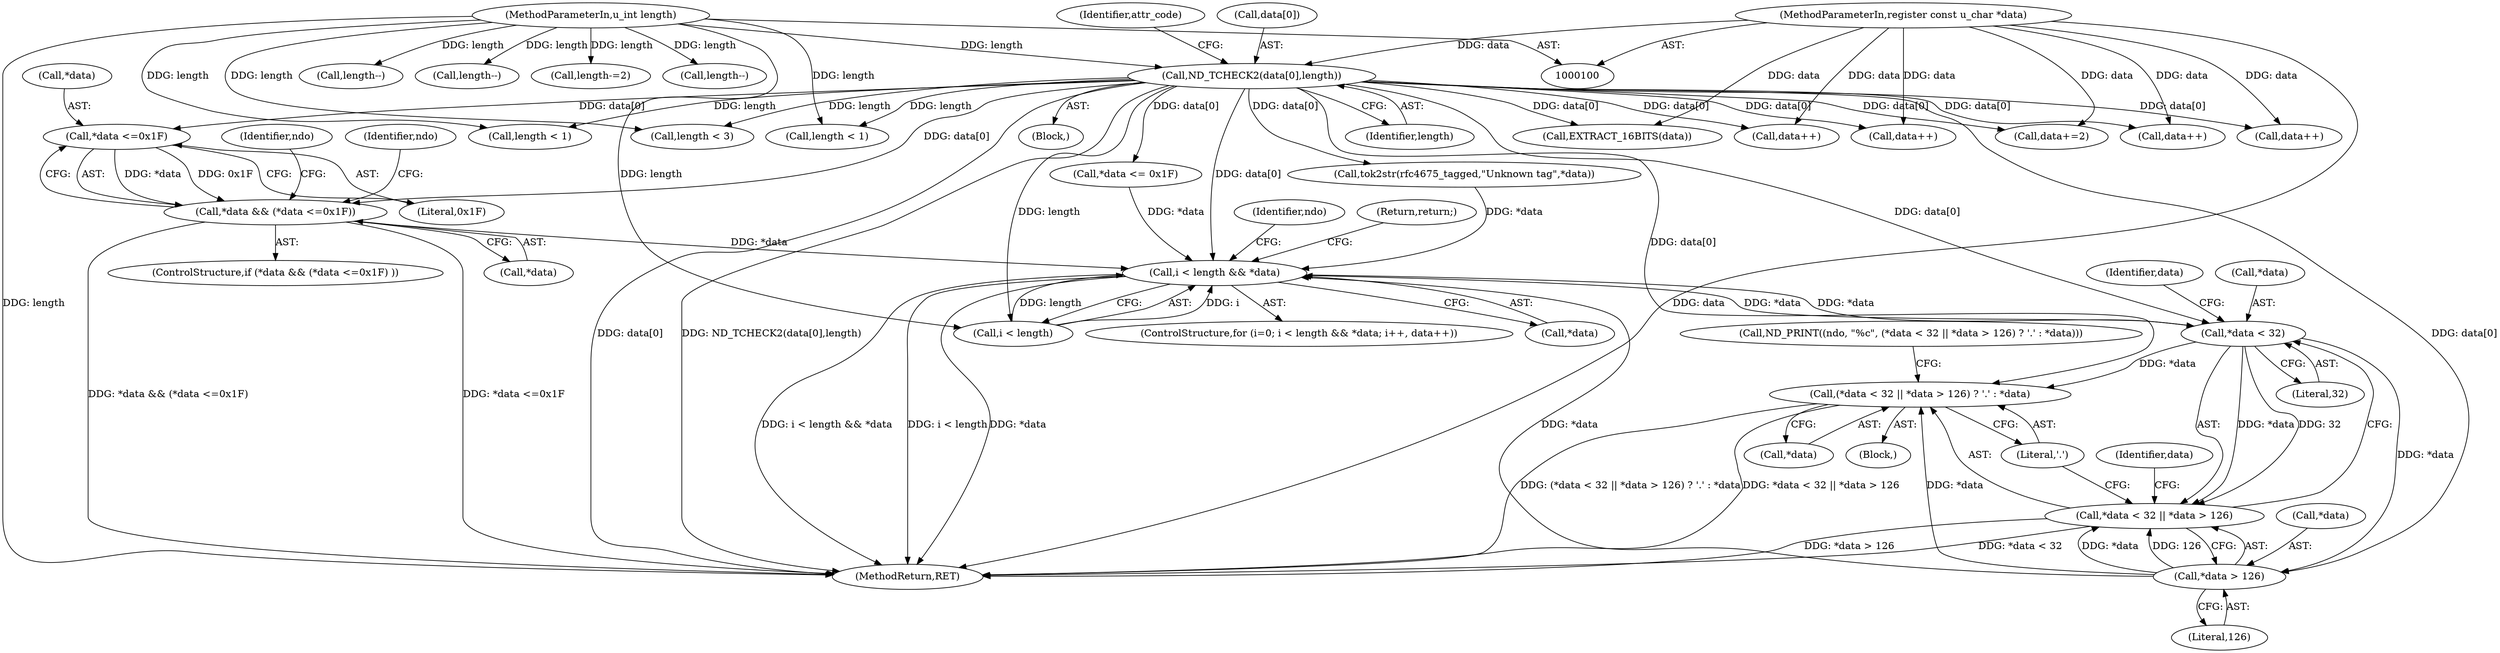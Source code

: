 digraph "0_tcpdump_1bc78d795cd5cad5525498658f414a11ea0a7e9c@pointer" {
"1000125" [label="(Call,*data <=0x1F)"];
"1000107" [label="(Call,ND_TCHECK2(data[0],length))"];
"1000102" [label="(MethodParameterIn,register const u_char *data)"];
"1000103" [label="(MethodParameterIn,u_int length)"];
"1000122" [label="(Call,*data && (*data <=0x1F))"];
"1000224" [label="(Call,i < length && *data)"];
"1000242" [label="(Call,*data < 32)"];
"1000240" [label="(Call,(*data < 32 || *data > 126) ? '.' : *data)"];
"1000241" [label="(Call,*data < 32 || *data > 126)"];
"1000246" [label="(Call,*data > 126)"];
"1000198" [label="(Call,length < 1)"];
"1000172" [label="(Call,length < 1)"];
"1000113" [label="(Identifier,attr_code)"];
"1000126" [label="(Call,*data)"];
"1000246" [label="(Call,*data > 126)"];
"1000193" [label="(Call,length--)"];
"1000108" [label="(Call,data[0])"];
"1000122" [label="(Call,*data && (*data <=0x1F))"];
"1000150" [label="(Call,EXTRACT_16BITS(data))"];
"1000123" [label="(Call,*data)"];
"1000238" [label="(Block,)"];
"1000240" [label="(Call,(*data < 32 || *data > 126) ? '.' : *data)"];
"1000141" [label="(Call,data++)"];
"1000143" [label="(Call,length--)"];
"1000261" [label="(MethodReturn,RET)"];
"1000155" [label="(Call,length-=2)"];
"1000235" [label="(Call,ND_PRINT((ndo, \"%c\", (*data < 32 || *data > 126) ? '.' : *data)))"];
"1000191" [label="(Call,data++)"];
"1000102" [label="(MethodParameterIn,register const u_char *data)"];
"1000111" [label="(Identifier,length)"];
"1000241" [label="(Call,*data < 32 || *data > 126)"];
"1000251" [label="(Call,*data)"];
"1000242" [label="(Call,*data < 32)"];
"1000233" [label="(Call,data++)"];
"1000208" [label="(Call,tok2str(rfc4675_tagged,\"Unknown tag\",*data))"];
"1000237" [label="(Identifier,ndo)"];
"1000253" [label="(Return,return;)"];
"1000252" [label="(Identifier,data)"];
"1000125" [label="(Call,*data <=0x1F)"];
"1000107" [label="(Call,ND_TCHECK2(data[0],length))"];
"1000250" [label="(Literal,'.')"];
"1000105" [label="(Block,)"];
"1000121" [label="(ControlStructure,if (*data && (*data <=0x1F) ))"];
"1000247" [label="(Call,*data)"];
"1000152" [label="(Call,data+=2)"];
"1000245" [label="(Literal,32)"];
"1000103" [label="(MethodParameterIn,u_int length)"];
"1000224" [label="(Call,i < length && *data)"];
"1000166" [label="(Call,*data <= 0x1F)"];
"1000217" [label="(Call,length--)"];
"1000117" [label="(Call,length < 3)"];
"1000139" [label="(Identifier,ndo)"];
"1000248" [label="(Identifier,data)"];
"1000220" [label="(ControlStructure,for (i=0; i < length && *data; i++, data++))"];
"1000249" [label="(Literal,126)"];
"1000128" [label="(Literal,0x1F)"];
"1000215" [label="(Call,data++)"];
"1000131" [label="(Identifier,ndo)"];
"1000225" [label="(Call,i < length)"];
"1000243" [label="(Call,*data)"];
"1000228" [label="(Call,*data)"];
"1000125" -> "1000122"  [label="AST: "];
"1000125" -> "1000128"  [label="CFG: "];
"1000126" -> "1000125"  [label="AST: "];
"1000128" -> "1000125"  [label="AST: "];
"1000122" -> "1000125"  [label="CFG: "];
"1000125" -> "1000122"  [label="DDG: *data"];
"1000125" -> "1000122"  [label="DDG: 0x1F"];
"1000107" -> "1000125"  [label="DDG: data[0]"];
"1000107" -> "1000105"  [label="AST: "];
"1000107" -> "1000111"  [label="CFG: "];
"1000108" -> "1000107"  [label="AST: "];
"1000111" -> "1000107"  [label="AST: "];
"1000113" -> "1000107"  [label="CFG: "];
"1000107" -> "1000261"  [label="DDG: data[0]"];
"1000107" -> "1000261"  [label="DDG: ND_TCHECK2(data[0],length)"];
"1000102" -> "1000107"  [label="DDG: data"];
"1000103" -> "1000107"  [label="DDG: length"];
"1000107" -> "1000117"  [label="DDG: length"];
"1000107" -> "1000122"  [label="DDG: data[0]"];
"1000107" -> "1000141"  [label="DDG: data[0]"];
"1000107" -> "1000150"  [label="DDG: data[0]"];
"1000107" -> "1000152"  [label="DDG: data[0]"];
"1000107" -> "1000166"  [label="DDG: data[0]"];
"1000107" -> "1000172"  [label="DDG: length"];
"1000107" -> "1000191"  [label="DDG: data[0]"];
"1000107" -> "1000198"  [label="DDG: length"];
"1000107" -> "1000208"  [label="DDG: data[0]"];
"1000107" -> "1000215"  [label="DDG: data[0]"];
"1000107" -> "1000225"  [label="DDG: length"];
"1000107" -> "1000224"  [label="DDG: data[0]"];
"1000107" -> "1000233"  [label="DDG: data[0]"];
"1000107" -> "1000240"  [label="DDG: data[0]"];
"1000107" -> "1000242"  [label="DDG: data[0]"];
"1000107" -> "1000246"  [label="DDG: data[0]"];
"1000102" -> "1000100"  [label="AST: "];
"1000102" -> "1000261"  [label="DDG: data"];
"1000102" -> "1000141"  [label="DDG: data"];
"1000102" -> "1000150"  [label="DDG: data"];
"1000102" -> "1000152"  [label="DDG: data"];
"1000102" -> "1000191"  [label="DDG: data"];
"1000102" -> "1000215"  [label="DDG: data"];
"1000102" -> "1000233"  [label="DDG: data"];
"1000103" -> "1000100"  [label="AST: "];
"1000103" -> "1000261"  [label="DDG: length"];
"1000103" -> "1000117"  [label="DDG: length"];
"1000103" -> "1000143"  [label="DDG: length"];
"1000103" -> "1000155"  [label="DDG: length"];
"1000103" -> "1000172"  [label="DDG: length"];
"1000103" -> "1000193"  [label="DDG: length"];
"1000103" -> "1000198"  [label="DDG: length"];
"1000103" -> "1000217"  [label="DDG: length"];
"1000103" -> "1000225"  [label="DDG: length"];
"1000122" -> "1000121"  [label="AST: "];
"1000122" -> "1000123"  [label="CFG: "];
"1000123" -> "1000122"  [label="AST: "];
"1000131" -> "1000122"  [label="CFG: "];
"1000139" -> "1000122"  [label="CFG: "];
"1000122" -> "1000261"  [label="DDG: *data <=0x1F"];
"1000122" -> "1000261"  [label="DDG: *data && (*data <=0x1F)"];
"1000122" -> "1000224"  [label="DDG: *data"];
"1000224" -> "1000220"  [label="AST: "];
"1000224" -> "1000225"  [label="CFG: "];
"1000224" -> "1000228"  [label="CFG: "];
"1000225" -> "1000224"  [label="AST: "];
"1000228" -> "1000224"  [label="AST: "];
"1000237" -> "1000224"  [label="CFG: "];
"1000253" -> "1000224"  [label="CFG: "];
"1000224" -> "1000261"  [label="DDG: i < length"];
"1000224" -> "1000261"  [label="DDG: *data"];
"1000224" -> "1000261"  [label="DDG: i < length && *data"];
"1000225" -> "1000224"  [label="DDG: i"];
"1000225" -> "1000224"  [label="DDG: length"];
"1000166" -> "1000224"  [label="DDG: *data"];
"1000208" -> "1000224"  [label="DDG: *data"];
"1000242" -> "1000224"  [label="DDG: *data"];
"1000246" -> "1000224"  [label="DDG: *data"];
"1000224" -> "1000242"  [label="DDG: *data"];
"1000242" -> "1000241"  [label="AST: "];
"1000242" -> "1000245"  [label="CFG: "];
"1000243" -> "1000242"  [label="AST: "];
"1000245" -> "1000242"  [label="AST: "];
"1000248" -> "1000242"  [label="CFG: "];
"1000241" -> "1000242"  [label="CFG: "];
"1000242" -> "1000240"  [label="DDG: *data"];
"1000242" -> "1000241"  [label="DDG: *data"];
"1000242" -> "1000241"  [label="DDG: 32"];
"1000242" -> "1000246"  [label="DDG: *data"];
"1000240" -> "1000238"  [label="AST: "];
"1000240" -> "1000250"  [label="CFG: "];
"1000240" -> "1000251"  [label="CFG: "];
"1000241" -> "1000240"  [label="AST: "];
"1000250" -> "1000240"  [label="AST: "];
"1000251" -> "1000240"  [label="AST: "];
"1000235" -> "1000240"  [label="CFG: "];
"1000240" -> "1000261"  [label="DDG: (*data < 32 || *data > 126) ? '.' : *data"];
"1000240" -> "1000261"  [label="DDG: *data < 32 || *data > 126"];
"1000246" -> "1000240"  [label="DDG: *data"];
"1000241" -> "1000246"  [label="CFG: "];
"1000246" -> "1000241"  [label="AST: "];
"1000250" -> "1000241"  [label="CFG: "];
"1000252" -> "1000241"  [label="CFG: "];
"1000241" -> "1000261"  [label="DDG: *data < 32"];
"1000241" -> "1000261"  [label="DDG: *data > 126"];
"1000246" -> "1000241"  [label="DDG: *data"];
"1000246" -> "1000241"  [label="DDG: 126"];
"1000246" -> "1000249"  [label="CFG: "];
"1000247" -> "1000246"  [label="AST: "];
"1000249" -> "1000246"  [label="AST: "];
}
